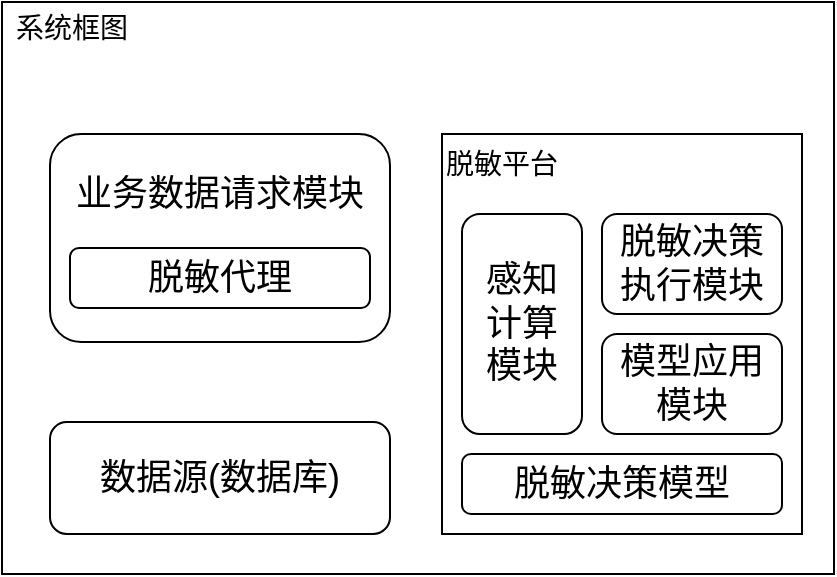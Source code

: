 <mxfile version="22.1.11" type="github" pages="3">
  <diagram name="第 1 页" id="oYIk5BusF1NAlf0CJSbv">
    <mxGraphModel dx="1434" dy="780" grid="1" gridSize="10" guides="1" tooltips="1" connect="1" arrows="1" fold="1" page="1" pageScale="1" pageWidth="827" pageHeight="1169" math="0" shadow="0">
      <root>
        <mxCell id="0" />
        <mxCell id="1" parent="0" />
        <mxCell id="gwE55hDR1Z42-t-cbktl-14" value="" style="group" vertex="1" connectable="0" parent="1">
          <mxGeometry x="220" y="170" width="416" height="266" as="geometry" />
        </mxCell>
        <mxCell id="gwE55hDR1Z42-t-cbktl-1" value="" style="rounded=0;whiteSpace=wrap;html=1;" vertex="1" parent="gwE55hDR1Z42-t-cbktl-14">
          <mxGeometry y="-20" width="416" height="286" as="geometry" />
        </mxCell>
        <mxCell id="gwE55hDR1Z42-t-cbktl-3" value="&lt;font style=&quot;font-size: 18px;&quot;&gt;业务数据请求模块&lt;br&gt;&lt;br&gt;&lt;br&gt;&lt;/font&gt;" style="rounded=1;whiteSpace=wrap;html=1;" vertex="1" parent="1">
          <mxGeometry x="244" y="216" width="170" height="104" as="geometry" />
        </mxCell>
        <mxCell id="gwE55hDR1Z42-t-cbktl-4" value="&lt;font style=&quot;font-size: 18px;&quot;&gt;脱敏代理&lt;/font&gt;" style="rounded=1;whiteSpace=wrap;html=1;" vertex="1" parent="1">
          <mxGeometry x="254" y="273" width="150" height="30" as="geometry" />
        </mxCell>
        <mxCell id="gwE55hDR1Z42-t-cbktl-5" value="" style="rounded=0;whiteSpace=wrap;html=1;" vertex="1" parent="1">
          <mxGeometry x="440" y="216" width="180" height="200" as="geometry" />
        </mxCell>
        <mxCell id="gwE55hDR1Z42-t-cbktl-6" value="&lt;font style=&quot;font-size: 18px;&quot;&gt;脱敏决策模型&lt;/font&gt;" style="rounded=1;whiteSpace=wrap;html=1;" vertex="1" parent="1">
          <mxGeometry x="450" y="376" width="160" height="30" as="geometry" />
        </mxCell>
        <mxCell id="gwE55hDR1Z42-t-cbktl-7" value="&lt;font style=&quot;font-size: 14px;&quot;&gt;脱敏平台&lt;/font&gt;" style="text;html=1;strokeColor=none;fillColor=none;align=center;verticalAlign=middle;whiteSpace=wrap;rounded=0;" vertex="1" parent="1">
          <mxGeometry x="440" y="216" width="60" height="30" as="geometry" />
        </mxCell>
        <mxCell id="gwE55hDR1Z42-t-cbktl-8" value="&lt;font style=&quot;font-size: 18px;&quot;&gt;感知&lt;br&gt;计算&lt;br&gt;模块&lt;/font&gt;" style="rounded=1;whiteSpace=wrap;html=1;" vertex="1" parent="1">
          <mxGeometry x="450" y="256" width="60" height="110" as="geometry" />
        </mxCell>
        <mxCell id="gwE55hDR1Z42-t-cbktl-9" value="&lt;font style=&quot;font-size: 18px;&quot;&gt;脱敏决策执行模块&lt;/font&gt;" style="rounded=1;whiteSpace=wrap;html=1;" vertex="1" parent="1">
          <mxGeometry x="520" y="256" width="90" height="50" as="geometry" />
        </mxCell>
        <mxCell id="gwE55hDR1Z42-t-cbktl-10" value="&lt;font style=&quot;font-size: 18px;&quot;&gt;模型应用模块&lt;/font&gt;" style="rounded=1;whiteSpace=wrap;html=1;" vertex="1" parent="1">
          <mxGeometry x="520" y="316" width="90" height="50" as="geometry" />
        </mxCell>
        <mxCell id="gwE55hDR1Z42-t-cbktl-11" value="&lt;font style=&quot;font-size: 18px;&quot;&gt;数据源(数据库)&lt;/font&gt;" style="rounded=1;whiteSpace=wrap;html=1;" vertex="1" parent="1">
          <mxGeometry x="244" y="360" width="170" height="56" as="geometry" />
        </mxCell>
        <mxCell id="gwE55hDR1Z42-t-cbktl-12" value="&lt;font style=&quot;font-size: 14px;&quot;&gt;系统框图&lt;/font&gt;" style="text;html=1;strokeColor=none;fillColor=none;align=center;verticalAlign=middle;whiteSpace=wrap;rounded=0;" vertex="1" parent="1">
          <mxGeometry x="220" y="150" width="70" height="26.959" as="geometry" />
        </mxCell>
      </root>
    </mxGraphModel>
  </diagram>
  <diagram id="jn01-PwEdhdniqU8sZls" name="第 2 页">
    <mxGraphModel dx="1434" dy="780" grid="1" gridSize="10" guides="1" tooltips="1" connect="1" arrows="1" fold="1" page="1" pageScale="1" pageWidth="827" pageHeight="1169" math="0" shadow="0">
      <root>
        <mxCell id="0" />
        <mxCell id="1" parent="0" />
        <mxCell id="rjqXTjNaPO4mDY-SYOHR-3" style="edgeStyle=orthogonalEdgeStyle;rounded=0;orthogonalLoop=1;jettySize=auto;html=1;" edge="1" parent="1" source="jMkPFbqyX0eGpz89yxDV-2" target="jMkPFbqyX0eGpz89yxDV-3">
          <mxGeometry relative="1" as="geometry" />
        </mxCell>
        <mxCell id="jMkPFbqyX0eGpz89yxDV-2" value="&lt;font style=&quot;font-size: 18px;&quot;&gt;开始&lt;/font&gt;" style="strokeWidth=2;html=1;shape=mxgraph.flowchart.start_1;whiteSpace=wrap;" vertex="1" parent="1">
          <mxGeometry x="154" y="130" width="100" height="60" as="geometry" />
        </mxCell>
        <mxCell id="rjqXTjNaPO4mDY-SYOHR-4" style="edgeStyle=orthogonalEdgeStyle;rounded=0;orthogonalLoop=1;jettySize=auto;html=1;entryX=0.5;entryY=0;entryDx=0;entryDy=0;" edge="1" parent="1" source="jMkPFbqyX0eGpz89yxDV-3" target="jMkPFbqyX0eGpz89yxDV-4">
          <mxGeometry relative="1" as="geometry" />
        </mxCell>
        <mxCell id="jMkPFbqyX0eGpz89yxDV-3" value="&lt;font style=&quot;font-size: 18px;&quot;&gt;业务发起数据请求&lt;/font&gt;" style="rounded=1;whiteSpace=wrap;html=1;absoluteArcSize=1;arcSize=14;strokeWidth=2;" vertex="1" parent="1">
          <mxGeometry x="124" y="270" width="160" height="80" as="geometry" />
        </mxCell>
        <mxCell id="rjqXTjNaPO4mDY-SYOHR-2" style="edgeStyle=orthogonalEdgeStyle;rounded=0;orthogonalLoop=1;jettySize=auto;html=1;entryX=0;entryY=0.5;entryDx=0;entryDy=0;" edge="1" parent="1" source="jMkPFbqyX0eGpz89yxDV-4" target="jMkPFbqyX0eGpz89yxDV-6">
          <mxGeometry relative="1" as="geometry">
            <Array as="points">
              <mxPoint x="392" y="480" />
            </Array>
          </mxGeometry>
        </mxCell>
        <mxCell id="rjqXTjNaPO4mDY-SYOHR-5" style="edgeStyle=orthogonalEdgeStyle;rounded=0;orthogonalLoop=1;jettySize=auto;html=1;entryX=0.5;entryY=0;entryDx=0;entryDy=0;" edge="1" parent="1" source="jMkPFbqyX0eGpz89yxDV-4" target="jMkPFbqyX0eGpz89yxDV-5">
          <mxGeometry relative="1" as="geometry" />
        </mxCell>
        <mxCell id="jMkPFbqyX0eGpz89yxDV-4" value="&lt;font style=&quot;font-size: 18px;&quot;&gt;脱敏代理提取上下文信息发送给脱敏平台&lt;/font&gt;" style="rounded=1;whiteSpace=wrap;html=1;absoluteArcSize=1;arcSize=14;strokeWidth=2;" vertex="1" parent="1">
          <mxGeometry x="124" y="440" width="160" height="80" as="geometry" />
        </mxCell>
        <mxCell id="rjqXTjNaPO4mDY-SYOHR-7" style="edgeStyle=orthogonalEdgeStyle;rounded=0;orthogonalLoop=1;jettySize=auto;html=1;entryX=0;entryY=0.5;entryDx=0;entryDy=0;" edge="1" parent="1" source="jMkPFbqyX0eGpz89yxDV-5" target="rjqXTjNaPO4mDY-SYOHR-6">
          <mxGeometry relative="1" as="geometry" />
        </mxCell>
        <mxCell id="jMkPFbqyX0eGpz89yxDV-5" value="&lt;font style=&quot;font-size: 18px;&quot;&gt;脱敏代理将查询结果(待脱敏数据)发送给脱敏平台&lt;/font&gt;" style="rounded=1;whiteSpace=wrap;html=1;absoluteArcSize=1;arcSize=14;strokeWidth=2;" vertex="1" parent="1">
          <mxGeometry x="124" y="725" width="160" height="80" as="geometry" />
        </mxCell>
        <mxCell id="rjqXTjNaPO4mDY-SYOHR-1" style="edgeStyle=orthogonalEdgeStyle;rounded=0;orthogonalLoop=1;jettySize=auto;html=1;entryX=0.5;entryY=0;entryDx=0;entryDy=0;" edge="1" parent="1" source="jMkPFbqyX0eGpz89yxDV-6" target="sYPIpGRkk1cYa-45SZxc-1">
          <mxGeometry relative="1" as="geometry" />
        </mxCell>
        <mxCell id="jMkPFbqyX0eGpz89yxDV-6" value="&lt;font style=&quot;font-size: 18px;&quot;&gt;脱敏平台将上下文信息交给感知计算模块处理&lt;/font&gt;" style="rounded=1;whiteSpace=wrap;html=1;absoluteArcSize=1;arcSize=14;strokeWidth=2;" vertex="1" parent="1">
          <mxGeometry x="500" y="440" width="160" height="80" as="geometry" />
        </mxCell>
        <mxCell id="rjqXTjNaPO4mDY-SYOHR-8" style="edgeStyle=orthogonalEdgeStyle;rounded=0;orthogonalLoop=1;jettySize=auto;html=1;entryX=0.5;entryY=0;entryDx=0;entryDy=0;" edge="1" parent="1" source="sYPIpGRkk1cYa-45SZxc-1" target="rjqXTjNaPO4mDY-SYOHR-6">
          <mxGeometry relative="1" as="geometry" />
        </mxCell>
        <mxCell id="sYPIpGRkk1cYa-45SZxc-1" value="&lt;font style=&quot;font-size: 18px;&quot;&gt;感知计算模块将上下文信息编码计算成脱敏决策参数&lt;/font&gt;" style="rounded=1;whiteSpace=wrap;html=1;absoluteArcSize=1;arcSize=14;strokeWidth=2;" vertex="1" parent="1">
          <mxGeometry x="500" y="570" width="160" height="80" as="geometry" />
        </mxCell>
        <mxCell id="DvjulA3sB4XwN9mE1IQx-1" style="edgeStyle=orthogonalEdgeStyle;rounded=0;orthogonalLoop=1;jettySize=auto;html=1;entryX=0.5;entryY=0;entryDx=0;entryDy=0;" edge="1" parent="1" source="rjqXTjNaPO4mDY-SYOHR-6" target="rjqXTjNaPO4mDY-SYOHR-9">
          <mxGeometry relative="1" as="geometry" />
        </mxCell>
        <mxCell id="rjqXTjNaPO4mDY-SYOHR-6" value="&lt;font style=&quot;font-size: 18px;&quot;&gt;模型应用模块基于脱敏决策参数和待脱敏数据生成脱敏策略&lt;/font&gt;" style="rounded=1;whiteSpace=wrap;html=1;absoluteArcSize=1;arcSize=14;strokeWidth=2;" vertex="1" parent="1">
          <mxGeometry x="495" y="720" width="170" height="90" as="geometry" />
        </mxCell>
        <mxCell id="DvjulA3sB4XwN9mE1IQx-3" style="edgeStyle=orthogonalEdgeStyle;rounded=0;orthogonalLoop=1;jettySize=auto;html=1;entryX=1;entryY=0.5;entryDx=0;entryDy=0;" edge="1" parent="1" source="rjqXTjNaPO4mDY-SYOHR-9" target="DvjulA3sB4XwN9mE1IQx-2">
          <mxGeometry relative="1" as="geometry" />
        </mxCell>
        <mxCell id="rjqXTjNaPO4mDY-SYOHR-9" value="&lt;font style=&quot;font-size: 18px;&quot;&gt;脱敏决策执行模块按照脱敏策略执行数据脱敏操作&lt;/font&gt;" style="rounded=1;whiteSpace=wrap;html=1;absoluteArcSize=1;arcSize=14;strokeWidth=2;" vertex="1" parent="1">
          <mxGeometry x="495" y="890" width="170" height="90" as="geometry" />
        </mxCell>
        <mxCell id="DvjulA3sB4XwN9mE1IQx-2" value="&lt;font style=&quot;font-size: 18px;&quot;&gt;脱敏代理将脱敏后数据交还给业务数据发起者&lt;/font&gt;" style="rounded=1;whiteSpace=wrap;html=1;absoluteArcSize=1;arcSize=14;strokeWidth=2;" vertex="1" parent="1">
          <mxGeometry x="124" y="895" width="160" height="80" as="geometry" />
        </mxCell>
        <mxCell id="DvjulA3sB4XwN9mE1IQx-4" value="&lt;font style=&quot;font-size: 18px;&quot;&gt;结束&lt;/font&gt;" style="strokeWidth=2;html=1;shape=mxgraph.flowchart.terminator;whiteSpace=wrap;" vertex="1" parent="1">
          <mxGeometry x="154" y="1070" width="100" height="60" as="geometry" />
        </mxCell>
        <mxCell id="DvjulA3sB4XwN9mE1IQx-5" style="edgeStyle=orthogonalEdgeStyle;rounded=0;orthogonalLoop=1;jettySize=auto;html=1;entryX=0.5;entryY=0;entryDx=0;entryDy=0;entryPerimeter=0;" edge="1" parent="1" source="DvjulA3sB4XwN9mE1IQx-2" target="DvjulA3sB4XwN9mE1IQx-4">
          <mxGeometry relative="1" as="geometry" />
        </mxCell>
        <mxCell id="DvjulA3sB4XwN9mE1IQx-7" value="&lt;font style=&quot;font-size: 18px;&quot;&gt;业务平台&lt;/font&gt;" style="shape=umlLifeline;perimeter=lifelinePerimeter;whiteSpace=wrap;html=1;container=1;dropTarget=0;collapsible=0;recursiveResize=0;outlineConnect=0;portConstraint=eastwest;newEdgeStyle={&quot;curved&quot;:0,&quot;rounded&quot;:0};strokeWidth=0;perimeterSpacing=1;" vertex="1" parent="1">
          <mxGeometry x="110" y="30" width="190" height="1120" as="geometry" />
        </mxCell>
        <mxCell id="DvjulA3sB4XwN9mE1IQx-8" value="&lt;font style=&quot;font-size: 18px;&quot;&gt;脱敏平台&lt;/font&gt;" style="shape=umlLifeline;perimeter=lifelinePerimeter;whiteSpace=wrap;html=1;container=1;dropTarget=0;collapsible=0;recursiveResize=0;outlineConnect=0;portConstraint=eastwest;newEdgeStyle={&quot;curved&quot;:0,&quot;rounded&quot;:0};strokeWidth=0;perimeterSpacing=1;rounded=0;" vertex="1" parent="1">
          <mxGeometry x="475" y="30" width="215" height="1120" as="geometry" />
        </mxCell>
      </root>
    </mxGraphModel>
  </diagram>
  <diagram id="WnTHNpzkzw5R4I5l4VtV" name="第 3 页">
    <mxGraphModel dx="1434" dy="780" grid="1" gridSize="10" guides="1" tooltips="1" connect="1" arrows="1" fold="1" page="1" pageScale="1" pageWidth="827" pageHeight="1169" math="0" shadow="0">
      <root>
        <mxCell id="0" />
        <mxCell id="1" parent="0" />
        <mxCell id="ihhpUFfgDPUdbAJzC1kc-3" style="edgeStyle=orthogonalEdgeStyle;rounded=0;orthogonalLoop=1;jettySize=auto;html=1;entryX=0.5;entryY=0;entryDx=0;entryDy=0;" edge="1" parent="1" source="oxvc8IEkgLfsTVQe9Yq0-1" target="oxvc8IEkgLfsTVQe9Yq0-2">
          <mxGeometry relative="1" as="geometry" />
        </mxCell>
        <mxCell id="oxvc8IEkgLfsTVQe9Yq0-1" value="&lt;font style=&quot;font-size: 18px;&quot;&gt;脱敏代理代理数据请求，并将上下文信息及请求ID发送给脱敏平台&lt;/font&gt;" style="rounded=0;whiteSpace=wrap;html=1;" vertex="1" parent="1">
          <mxGeometry x="220" y="120" width="410" height="70" as="geometry" />
        </mxCell>
        <mxCell id="ihhpUFfgDPUdbAJzC1kc-4" style="edgeStyle=orthogonalEdgeStyle;rounded=0;orthogonalLoop=1;jettySize=auto;html=1;" edge="1" parent="1" source="oxvc8IEkgLfsTVQe9Yq0-2" target="oxvc8IEkgLfsTVQe9Yq0-3">
          <mxGeometry relative="1" as="geometry" />
        </mxCell>
        <mxCell id="oxvc8IEkgLfsTVQe9Yq0-2" value="&lt;font style=&quot;font-size: 18px;&quot;&gt;脱敏平台由感知计算模块将上下文信息编码计算成决策感知参数和请求ID交由模型应用模块备用&lt;/font&gt;" style="rounded=0;whiteSpace=wrap;html=1;" vertex="1" parent="1">
          <mxGeometry x="220" y="270" width="410" height="70" as="geometry" />
        </mxCell>
        <mxCell id="ihhpUFfgDPUdbAJzC1kc-5" style="edgeStyle=orthogonalEdgeStyle;rounded=0;orthogonalLoop=1;jettySize=auto;html=1;entryX=0.5;entryY=0;entryDx=0;entryDy=0;" edge="1" parent="1" source="oxvc8IEkgLfsTVQe9Yq0-3" target="ihhpUFfgDPUdbAJzC1kc-1">
          <mxGeometry relative="1" as="geometry" />
        </mxCell>
        <mxCell id="oxvc8IEkgLfsTVQe9Yq0-3" value="&lt;font style=&quot;font-size: 18px;&quot;&gt;脱敏代理将查询到的待脱敏数据和请求ID发送给模型应用模块生成脱敏策略&lt;/font&gt;" style="rounded=0;whiteSpace=wrap;html=1;" vertex="1" parent="1">
          <mxGeometry x="220" y="420" width="410" height="70" as="geometry" />
        </mxCell>
        <mxCell id="ihhpUFfgDPUdbAJzC1kc-6" style="edgeStyle=orthogonalEdgeStyle;rounded=0;orthogonalLoop=1;jettySize=auto;html=1;entryX=0.5;entryY=0;entryDx=0;entryDy=0;" edge="1" parent="1" source="ihhpUFfgDPUdbAJzC1kc-1" target="ihhpUFfgDPUdbAJzC1kc-2">
          <mxGeometry relative="1" as="geometry" />
        </mxCell>
        <mxCell id="ihhpUFfgDPUdbAJzC1kc-1" value="&lt;font style=&quot;font-size: 18px;&quot;&gt;脱敏策略执行模块按照执行策略对待脱敏数据进行脱敏并交回给脱敏代理&lt;/font&gt;" style="rounded=0;whiteSpace=wrap;html=1;" vertex="1" parent="1">
          <mxGeometry x="220" y="570" width="410" height="70" as="geometry" />
        </mxCell>
        <mxCell id="ihhpUFfgDPUdbAJzC1kc-8" style="edgeStyle=orthogonalEdgeStyle;rounded=0;orthogonalLoop=1;jettySize=auto;html=1;" edge="1" parent="1" source="ihhpUFfgDPUdbAJzC1kc-2" target="ihhpUFfgDPUdbAJzC1kc-7">
          <mxGeometry relative="1" as="geometry" />
        </mxCell>
        <mxCell id="ihhpUFfgDPUdbAJzC1kc-2" value="&lt;font style=&quot;font-size: 18px;&quot;&gt;脱敏策略执行模块按照执行策略对待脱敏数据进行脱敏并交回给脱敏代理&lt;/font&gt;" style="rounded=0;whiteSpace=wrap;html=1;" vertex="1" parent="1">
          <mxGeometry x="220" y="720" width="410" height="70" as="geometry" />
        </mxCell>
        <mxCell id="ihhpUFfgDPUdbAJzC1kc-7" value="&lt;font style=&quot;font-size: 18px;&quot;&gt;脱敏代理将已脱敏数据返回给业务数据请求方&lt;/font&gt;" style="rounded=0;whiteSpace=wrap;html=1;" vertex="1" parent="1">
          <mxGeometry x="220" y="880" width="410" height="70" as="geometry" />
        </mxCell>
        <mxCell id="ihhpUFfgDPUdbAJzC1kc-9" value="" style="curved=1;endArrow=classic;html=1;rounded=0;" edge="1" parent="1">
          <mxGeometry width="50" height="50" relative="1" as="geometry">
            <mxPoint x="630" y="160" as="sourcePoint" />
            <mxPoint x="710" y="100" as="targetPoint" />
            <Array as="points">
              <mxPoint x="680" y="160" />
              <mxPoint x="630" y="110" />
            </Array>
          </mxGeometry>
        </mxCell>
        <mxCell id="ihhpUFfgDPUdbAJzC1kc-10" value="" style="curved=1;endArrow=classic;html=1;rounded=0;" edge="1" parent="1">
          <mxGeometry width="50" height="50" relative="1" as="geometry">
            <mxPoint x="630" y="310" as="sourcePoint" />
            <mxPoint x="710" y="250" as="targetPoint" />
            <Array as="points">
              <mxPoint x="680" y="310" />
              <mxPoint x="630" y="260" />
            </Array>
          </mxGeometry>
        </mxCell>
        <mxCell id="ihhpUFfgDPUdbAJzC1kc-11" value="" style="curved=1;endArrow=classic;html=1;rounded=0;" edge="1" parent="1">
          <mxGeometry width="50" height="50" relative="1" as="geometry">
            <mxPoint x="631" y="460" as="sourcePoint" />
            <mxPoint x="711" y="400" as="targetPoint" />
            <Array as="points">
              <mxPoint x="681" y="460" />
              <mxPoint x="631" y="410" />
            </Array>
          </mxGeometry>
        </mxCell>
        <mxCell id="ihhpUFfgDPUdbAJzC1kc-12" value="" style="curved=1;endArrow=classic;html=1;rounded=0;" edge="1" parent="1">
          <mxGeometry width="50" height="50" relative="1" as="geometry">
            <mxPoint x="630" y="609" as="sourcePoint" />
            <mxPoint x="710" y="549" as="targetPoint" />
            <Array as="points">
              <mxPoint x="680" y="609" />
              <mxPoint x="630" y="559" />
            </Array>
          </mxGeometry>
        </mxCell>
        <mxCell id="ihhpUFfgDPUdbAJzC1kc-13" value="" style="curved=1;endArrow=classic;html=1;rounded=0;" edge="1" parent="1">
          <mxGeometry width="50" height="50" relative="1" as="geometry">
            <mxPoint x="630" y="760" as="sourcePoint" />
            <mxPoint x="710" y="700" as="targetPoint" />
            <Array as="points">
              <mxPoint x="680" y="760" />
              <mxPoint x="630" y="710" />
            </Array>
          </mxGeometry>
        </mxCell>
        <mxCell id="ihhpUFfgDPUdbAJzC1kc-14" value="" style="curved=1;endArrow=classic;html=1;rounded=0;" edge="1" parent="1">
          <mxGeometry width="50" height="50" relative="1" as="geometry">
            <mxPoint x="631" y="921" as="sourcePoint" />
            <mxPoint x="711" y="861" as="targetPoint" />
            <Array as="points">
              <mxPoint x="681" y="921" />
              <mxPoint x="631" y="871" />
            </Array>
          </mxGeometry>
        </mxCell>
        <mxCell id="ihhpUFfgDPUdbAJzC1kc-15" value="&lt;font style=&quot;font-size: 18px;&quot;&gt;S1002&lt;/font&gt;" style="text;html=1;strokeColor=none;fillColor=none;align=center;verticalAlign=middle;whiteSpace=wrap;rounded=0;" vertex="1" parent="1">
          <mxGeometry x="710" y="86" width="60" height="30" as="geometry" />
        </mxCell>
        <mxCell id="ihhpUFfgDPUdbAJzC1kc-16" value="&lt;font style=&quot;font-size: 18px;&quot;&gt;S1004&lt;/font&gt;" style="text;html=1;strokeColor=none;fillColor=none;align=center;verticalAlign=middle;whiteSpace=wrap;rounded=0;" vertex="1" parent="1">
          <mxGeometry x="710" y="236" width="60" height="30" as="geometry" />
        </mxCell>
        <mxCell id="ihhpUFfgDPUdbAJzC1kc-17" value="&lt;font style=&quot;font-size: 18px;&quot;&gt;S1006&lt;/font&gt;" style="text;html=1;strokeColor=none;fillColor=none;align=center;verticalAlign=middle;whiteSpace=wrap;rounded=0;" vertex="1" parent="1">
          <mxGeometry x="710" y="385" width="60" height="30" as="geometry" />
        </mxCell>
        <mxCell id="ihhpUFfgDPUdbAJzC1kc-18" value="&lt;font style=&quot;font-size: 18px;&quot;&gt;S1008&lt;/font&gt;" style="text;html=1;strokeColor=none;fillColor=none;align=center;verticalAlign=middle;whiteSpace=wrap;rounded=0;" vertex="1" parent="1">
          <mxGeometry x="711" y="533" width="60" height="30" as="geometry" />
        </mxCell>
        <mxCell id="ihhpUFfgDPUdbAJzC1kc-19" value="&lt;font style=&quot;font-size: 18px;&quot;&gt;S1010&lt;/font&gt;" style="text;html=1;strokeColor=none;fillColor=none;align=center;verticalAlign=middle;whiteSpace=wrap;rounded=0;" vertex="1" parent="1">
          <mxGeometry x="712" y="687" width="60" height="30" as="geometry" />
        </mxCell>
        <mxCell id="ihhpUFfgDPUdbAJzC1kc-20" value="&lt;font style=&quot;font-size: 18px;&quot;&gt;S1012&lt;/font&gt;" style="text;html=1;strokeColor=none;fillColor=none;align=center;verticalAlign=middle;whiteSpace=wrap;rounded=0;" vertex="1" parent="1">
          <mxGeometry x="712" y="846" width="60" height="30" as="geometry" />
        </mxCell>
      </root>
    </mxGraphModel>
  </diagram>
</mxfile>

